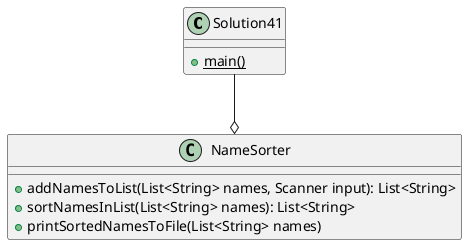 @startuml
'https://plantuml.com/class-diagram

class Solution41{
+{static} main()
}
class NameSorter{
+addNamesToList(List<String> names, Scanner input): List<String>
+sortNamesInList(List<String> names): List<String>
+printSortedNamesToFile(List<String> names)
}

Solution41 --o NameSorter
@enduml